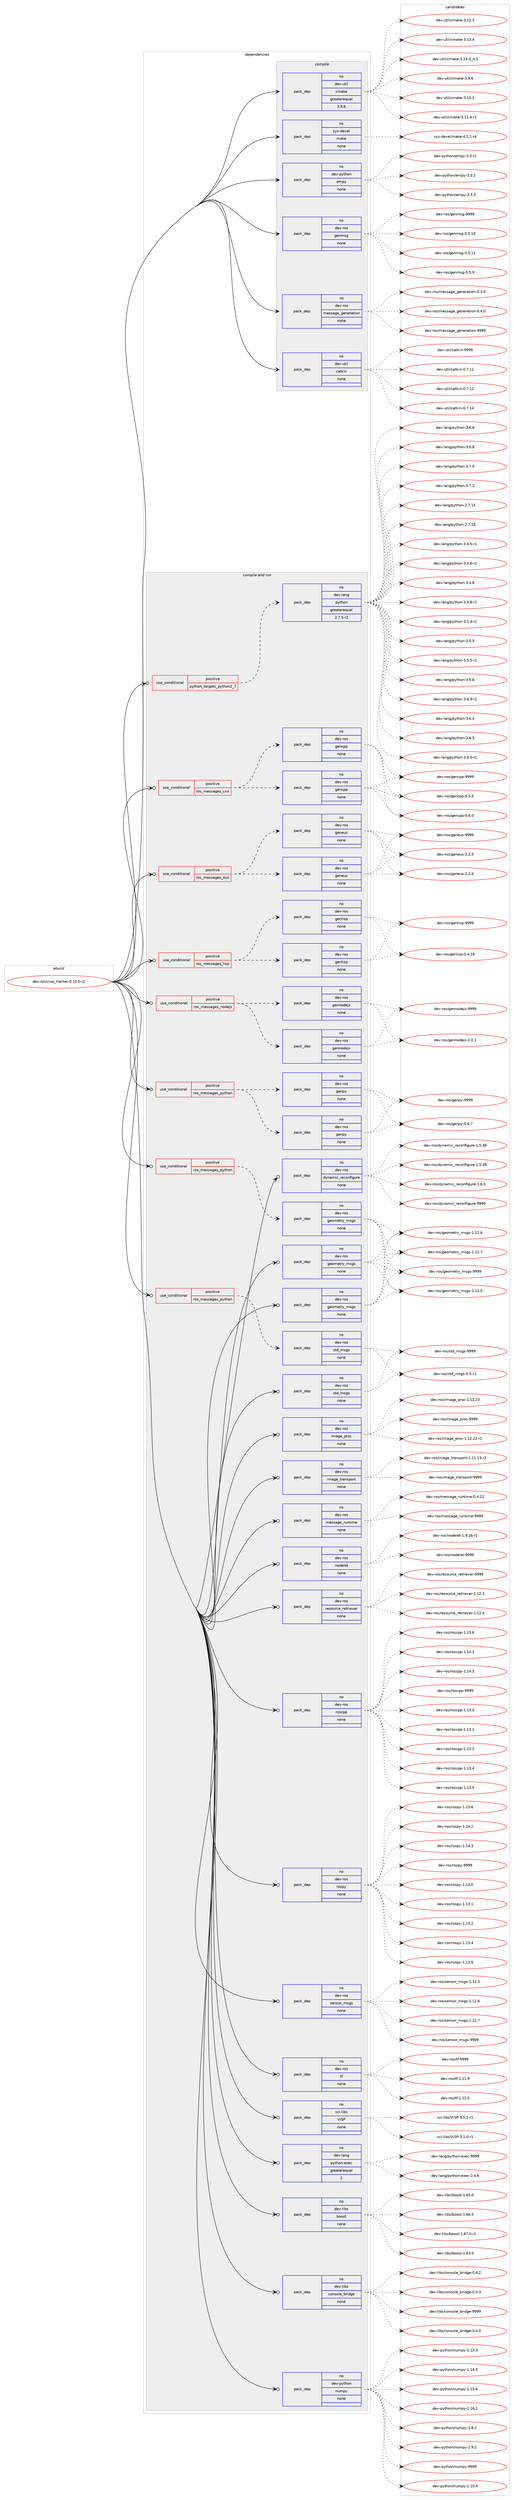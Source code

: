 digraph prolog {

# *************
# Graph options
# *************

newrank=true;
concentrate=true;
compound=true;
graph [rankdir=LR,fontname=Helvetica,fontsize=10,ranksep=1.5];#, ranksep=2.5, nodesep=0.2];
edge  [arrowhead=vee];
node  [fontname=Helvetica,fontsize=10];

# **********
# The ebuild
# **********

subgraph cluster_leftcol {
color=gray;
rank=same;
label=<<i>ebuild</i>>;
id [label="dev-ros/visp_tracker-0.10.0-r2", color=red, width=4, href="../dev-ros/visp_tracker-0.10.0-r2.svg"];
}

# ****************
# The dependencies
# ****************

subgraph cluster_midcol {
color=gray;
label=<<i>dependencies</i>>;
subgraph cluster_compile {
fillcolor="#eeeeee";
style=filled;
label=<<i>compile</i>>;
subgraph pack1062105 {
dependency1477399 [label=<<TABLE BORDER="0" CELLBORDER="1" CELLSPACING="0" CELLPADDING="4" WIDTH="220"><TR><TD ROWSPAN="6" CELLPADDING="30">pack_dep</TD></TR><TR><TD WIDTH="110">no</TD></TR><TR><TD>dev-python</TD></TR><TR><TD>empy</TD></TR><TR><TD>none</TD></TR><TR><TD></TD></TR></TABLE>>, shape=none, color=blue];
}
id:e -> dependency1477399:w [weight=20,style="solid",arrowhead="vee"];
subgraph pack1062106 {
dependency1477400 [label=<<TABLE BORDER="0" CELLBORDER="1" CELLSPACING="0" CELLPADDING="4" WIDTH="220"><TR><TD ROWSPAN="6" CELLPADDING="30">pack_dep</TD></TR><TR><TD WIDTH="110">no</TD></TR><TR><TD>dev-ros</TD></TR><TR><TD>genmsg</TD></TR><TR><TD>none</TD></TR><TR><TD></TD></TR></TABLE>>, shape=none, color=blue];
}
id:e -> dependency1477400:w [weight=20,style="solid",arrowhead="vee"];
subgraph pack1062107 {
dependency1477401 [label=<<TABLE BORDER="0" CELLBORDER="1" CELLSPACING="0" CELLPADDING="4" WIDTH="220"><TR><TD ROWSPAN="6" CELLPADDING="30">pack_dep</TD></TR><TR><TD WIDTH="110">no</TD></TR><TR><TD>dev-ros</TD></TR><TR><TD>message_generation</TD></TR><TR><TD>none</TD></TR><TR><TD></TD></TR></TABLE>>, shape=none, color=blue];
}
id:e -> dependency1477401:w [weight=20,style="solid",arrowhead="vee"];
subgraph pack1062108 {
dependency1477402 [label=<<TABLE BORDER="0" CELLBORDER="1" CELLSPACING="0" CELLPADDING="4" WIDTH="220"><TR><TD ROWSPAN="6" CELLPADDING="30">pack_dep</TD></TR><TR><TD WIDTH="110">no</TD></TR><TR><TD>dev-util</TD></TR><TR><TD>catkin</TD></TR><TR><TD>none</TD></TR><TR><TD></TD></TR></TABLE>>, shape=none, color=blue];
}
id:e -> dependency1477402:w [weight=20,style="solid",arrowhead="vee"];
subgraph pack1062109 {
dependency1477403 [label=<<TABLE BORDER="0" CELLBORDER="1" CELLSPACING="0" CELLPADDING="4" WIDTH="220"><TR><TD ROWSPAN="6" CELLPADDING="30">pack_dep</TD></TR><TR><TD WIDTH="110">no</TD></TR><TR><TD>dev-util</TD></TR><TR><TD>cmake</TD></TR><TR><TD>greaterequal</TD></TR><TR><TD>3.9.6</TD></TR></TABLE>>, shape=none, color=blue];
}
id:e -> dependency1477403:w [weight=20,style="solid",arrowhead="vee"];
subgraph pack1062110 {
dependency1477404 [label=<<TABLE BORDER="0" CELLBORDER="1" CELLSPACING="0" CELLPADDING="4" WIDTH="220"><TR><TD ROWSPAN="6" CELLPADDING="30">pack_dep</TD></TR><TR><TD WIDTH="110">no</TD></TR><TR><TD>sys-devel</TD></TR><TR><TD>make</TD></TR><TR><TD>none</TD></TR><TR><TD></TD></TR></TABLE>>, shape=none, color=blue];
}
id:e -> dependency1477404:w [weight=20,style="solid",arrowhead="vee"];
}
subgraph cluster_compileandrun {
fillcolor="#eeeeee";
style=filled;
label=<<i>compile and run</i>>;
subgraph cond391904 {
dependency1477405 [label=<<TABLE BORDER="0" CELLBORDER="1" CELLSPACING="0" CELLPADDING="4"><TR><TD ROWSPAN="3" CELLPADDING="10">use_conditional</TD></TR><TR><TD>positive</TD></TR><TR><TD>python_targets_python2_7</TD></TR></TABLE>>, shape=none, color=red];
subgraph pack1062111 {
dependency1477406 [label=<<TABLE BORDER="0" CELLBORDER="1" CELLSPACING="0" CELLPADDING="4" WIDTH="220"><TR><TD ROWSPAN="6" CELLPADDING="30">pack_dep</TD></TR><TR><TD WIDTH="110">no</TD></TR><TR><TD>dev-lang</TD></TR><TR><TD>python</TD></TR><TR><TD>greaterequal</TD></TR><TR><TD>2.7.5-r2</TD></TR></TABLE>>, shape=none, color=blue];
}
dependency1477405:e -> dependency1477406:w [weight=20,style="dashed",arrowhead="vee"];
}
id:e -> dependency1477405:w [weight=20,style="solid",arrowhead="odotvee"];
subgraph cond391905 {
dependency1477407 [label=<<TABLE BORDER="0" CELLBORDER="1" CELLSPACING="0" CELLPADDING="4"><TR><TD ROWSPAN="3" CELLPADDING="10">use_conditional</TD></TR><TR><TD>positive</TD></TR><TR><TD>ros_messages_cxx</TD></TR></TABLE>>, shape=none, color=red];
subgraph pack1062112 {
dependency1477408 [label=<<TABLE BORDER="0" CELLBORDER="1" CELLSPACING="0" CELLPADDING="4" WIDTH="220"><TR><TD ROWSPAN="6" CELLPADDING="30">pack_dep</TD></TR><TR><TD WIDTH="110">no</TD></TR><TR><TD>dev-ros</TD></TR><TR><TD>gencpp</TD></TR><TR><TD>none</TD></TR><TR><TD></TD></TR></TABLE>>, shape=none, color=blue];
}
dependency1477407:e -> dependency1477408:w [weight=20,style="dashed",arrowhead="vee"];
subgraph pack1062113 {
dependency1477409 [label=<<TABLE BORDER="0" CELLBORDER="1" CELLSPACING="0" CELLPADDING="4" WIDTH="220"><TR><TD ROWSPAN="6" CELLPADDING="30">pack_dep</TD></TR><TR><TD WIDTH="110">no</TD></TR><TR><TD>dev-ros</TD></TR><TR><TD>gencpp</TD></TR><TR><TD>none</TD></TR><TR><TD></TD></TR></TABLE>>, shape=none, color=blue];
}
dependency1477407:e -> dependency1477409:w [weight=20,style="dashed",arrowhead="vee"];
}
id:e -> dependency1477407:w [weight=20,style="solid",arrowhead="odotvee"];
subgraph cond391906 {
dependency1477410 [label=<<TABLE BORDER="0" CELLBORDER="1" CELLSPACING="0" CELLPADDING="4"><TR><TD ROWSPAN="3" CELLPADDING="10">use_conditional</TD></TR><TR><TD>positive</TD></TR><TR><TD>ros_messages_eus</TD></TR></TABLE>>, shape=none, color=red];
subgraph pack1062114 {
dependency1477411 [label=<<TABLE BORDER="0" CELLBORDER="1" CELLSPACING="0" CELLPADDING="4" WIDTH="220"><TR><TD ROWSPAN="6" CELLPADDING="30">pack_dep</TD></TR><TR><TD WIDTH="110">no</TD></TR><TR><TD>dev-ros</TD></TR><TR><TD>geneus</TD></TR><TR><TD>none</TD></TR><TR><TD></TD></TR></TABLE>>, shape=none, color=blue];
}
dependency1477410:e -> dependency1477411:w [weight=20,style="dashed",arrowhead="vee"];
subgraph pack1062115 {
dependency1477412 [label=<<TABLE BORDER="0" CELLBORDER="1" CELLSPACING="0" CELLPADDING="4" WIDTH="220"><TR><TD ROWSPAN="6" CELLPADDING="30">pack_dep</TD></TR><TR><TD WIDTH="110">no</TD></TR><TR><TD>dev-ros</TD></TR><TR><TD>geneus</TD></TR><TR><TD>none</TD></TR><TR><TD></TD></TR></TABLE>>, shape=none, color=blue];
}
dependency1477410:e -> dependency1477412:w [weight=20,style="dashed",arrowhead="vee"];
}
id:e -> dependency1477410:w [weight=20,style="solid",arrowhead="odotvee"];
subgraph cond391907 {
dependency1477413 [label=<<TABLE BORDER="0" CELLBORDER="1" CELLSPACING="0" CELLPADDING="4"><TR><TD ROWSPAN="3" CELLPADDING="10">use_conditional</TD></TR><TR><TD>positive</TD></TR><TR><TD>ros_messages_lisp</TD></TR></TABLE>>, shape=none, color=red];
subgraph pack1062116 {
dependency1477414 [label=<<TABLE BORDER="0" CELLBORDER="1" CELLSPACING="0" CELLPADDING="4" WIDTH="220"><TR><TD ROWSPAN="6" CELLPADDING="30">pack_dep</TD></TR><TR><TD WIDTH="110">no</TD></TR><TR><TD>dev-ros</TD></TR><TR><TD>genlisp</TD></TR><TR><TD>none</TD></TR><TR><TD></TD></TR></TABLE>>, shape=none, color=blue];
}
dependency1477413:e -> dependency1477414:w [weight=20,style="dashed",arrowhead="vee"];
subgraph pack1062117 {
dependency1477415 [label=<<TABLE BORDER="0" CELLBORDER="1" CELLSPACING="0" CELLPADDING="4" WIDTH="220"><TR><TD ROWSPAN="6" CELLPADDING="30">pack_dep</TD></TR><TR><TD WIDTH="110">no</TD></TR><TR><TD>dev-ros</TD></TR><TR><TD>genlisp</TD></TR><TR><TD>none</TD></TR><TR><TD></TD></TR></TABLE>>, shape=none, color=blue];
}
dependency1477413:e -> dependency1477415:w [weight=20,style="dashed",arrowhead="vee"];
}
id:e -> dependency1477413:w [weight=20,style="solid",arrowhead="odotvee"];
subgraph cond391908 {
dependency1477416 [label=<<TABLE BORDER="0" CELLBORDER="1" CELLSPACING="0" CELLPADDING="4"><TR><TD ROWSPAN="3" CELLPADDING="10">use_conditional</TD></TR><TR><TD>positive</TD></TR><TR><TD>ros_messages_nodejs</TD></TR></TABLE>>, shape=none, color=red];
subgraph pack1062118 {
dependency1477417 [label=<<TABLE BORDER="0" CELLBORDER="1" CELLSPACING="0" CELLPADDING="4" WIDTH="220"><TR><TD ROWSPAN="6" CELLPADDING="30">pack_dep</TD></TR><TR><TD WIDTH="110">no</TD></TR><TR><TD>dev-ros</TD></TR><TR><TD>gennodejs</TD></TR><TR><TD>none</TD></TR><TR><TD></TD></TR></TABLE>>, shape=none, color=blue];
}
dependency1477416:e -> dependency1477417:w [weight=20,style="dashed",arrowhead="vee"];
subgraph pack1062119 {
dependency1477418 [label=<<TABLE BORDER="0" CELLBORDER="1" CELLSPACING="0" CELLPADDING="4" WIDTH="220"><TR><TD ROWSPAN="6" CELLPADDING="30">pack_dep</TD></TR><TR><TD WIDTH="110">no</TD></TR><TR><TD>dev-ros</TD></TR><TR><TD>gennodejs</TD></TR><TR><TD>none</TD></TR><TR><TD></TD></TR></TABLE>>, shape=none, color=blue];
}
dependency1477416:e -> dependency1477418:w [weight=20,style="dashed",arrowhead="vee"];
}
id:e -> dependency1477416:w [weight=20,style="solid",arrowhead="odotvee"];
subgraph cond391909 {
dependency1477419 [label=<<TABLE BORDER="0" CELLBORDER="1" CELLSPACING="0" CELLPADDING="4"><TR><TD ROWSPAN="3" CELLPADDING="10">use_conditional</TD></TR><TR><TD>positive</TD></TR><TR><TD>ros_messages_python</TD></TR></TABLE>>, shape=none, color=red];
subgraph pack1062120 {
dependency1477420 [label=<<TABLE BORDER="0" CELLBORDER="1" CELLSPACING="0" CELLPADDING="4" WIDTH="220"><TR><TD ROWSPAN="6" CELLPADDING="30">pack_dep</TD></TR><TR><TD WIDTH="110">no</TD></TR><TR><TD>dev-ros</TD></TR><TR><TD>genpy</TD></TR><TR><TD>none</TD></TR><TR><TD></TD></TR></TABLE>>, shape=none, color=blue];
}
dependency1477419:e -> dependency1477420:w [weight=20,style="dashed",arrowhead="vee"];
subgraph pack1062121 {
dependency1477421 [label=<<TABLE BORDER="0" CELLBORDER="1" CELLSPACING="0" CELLPADDING="4" WIDTH="220"><TR><TD ROWSPAN="6" CELLPADDING="30">pack_dep</TD></TR><TR><TD WIDTH="110">no</TD></TR><TR><TD>dev-ros</TD></TR><TR><TD>genpy</TD></TR><TR><TD>none</TD></TR><TR><TD></TD></TR></TABLE>>, shape=none, color=blue];
}
dependency1477419:e -> dependency1477421:w [weight=20,style="dashed",arrowhead="vee"];
}
id:e -> dependency1477419:w [weight=20,style="solid",arrowhead="odotvee"];
subgraph cond391910 {
dependency1477422 [label=<<TABLE BORDER="0" CELLBORDER="1" CELLSPACING="0" CELLPADDING="4"><TR><TD ROWSPAN="3" CELLPADDING="10">use_conditional</TD></TR><TR><TD>positive</TD></TR><TR><TD>ros_messages_python</TD></TR></TABLE>>, shape=none, color=red];
subgraph pack1062122 {
dependency1477423 [label=<<TABLE BORDER="0" CELLBORDER="1" CELLSPACING="0" CELLPADDING="4" WIDTH="220"><TR><TD ROWSPAN="6" CELLPADDING="30">pack_dep</TD></TR><TR><TD WIDTH="110">no</TD></TR><TR><TD>dev-ros</TD></TR><TR><TD>geometry_msgs</TD></TR><TR><TD>none</TD></TR><TR><TD></TD></TR></TABLE>>, shape=none, color=blue];
}
dependency1477422:e -> dependency1477423:w [weight=20,style="dashed",arrowhead="vee"];
}
id:e -> dependency1477422:w [weight=20,style="solid",arrowhead="odotvee"];
subgraph cond391911 {
dependency1477424 [label=<<TABLE BORDER="0" CELLBORDER="1" CELLSPACING="0" CELLPADDING="4"><TR><TD ROWSPAN="3" CELLPADDING="10">use_conditional</TD></TR><TR><TD>positive</TD></TR><TR><TD>ros_messages_python</TD></TR></TABLE>>, shape=none, color=red];
subgraph pack1062123 {
dependency1477425 [label=<<TABLE BORDER="0" CELLBORDER="1" CELLSPACING="0" CELLPADDING="4" WIDTH="220"><TR><TD ROWSPAN="6" CELLPADDING="30">pack_dep</TD></TR><TR><TD WIDTH="110">no</TD></TR><TR><TD>dev-ros</TD></TR><TR><TD>std_msgs</TD></TR><TR><TD>none</TD></TR><TR><TD></TD></TR></TABLE>>, shape=none, color=blue];
}
dependency1477424:e -> dependency1477425:w [weight=20,style="dashed",arrowhead="vee"];
}
id:e -> dependency1477424:w [weight=20,style="solid",arrowhead="odotvee"];
subgraph pack1062124 {
dependency1477426 [label=<<TABLE BORDER="0" CELLBORDER="1" CELLSPACING="0" CELLPADDING="4" WIDTH="220"><TR><TD ROWSPAN="6" CELLPADDING="30">pack_dep</TD></TR><TR><TD WIDTH="110">no</TD></TR><TR><TD>dev-lang</TD></TR><TR><TD>python-exec</TD></TR><TR><TD>greaterequal</TD></TR><TR><TD>2</TD></TR></TABLE>>, shape=none, color=blue];
}
id:e -> dependency1477426:w [weight=20,style="solid",arrowhead="odotvee"];
subgraph pack1062125 {
dependency1477427 [label=<<TABLE BORDER="0" CELLBORDER="1" CELLSPACING="0" CELLPADDING="4" WIDTH="220"><TR><TD ROWSPAN="6" CELLPADDING="30">pack_dep</TD></TR><TR><TD WIDTH="110">no</TD></TR><TR><TD>dev-libs</TD></TR><TR><TD>boost</TD></TR><TR><TD>none</TD></TR><TR><TD></TD></TR></TABLE>>, shape=none, color=blue];
}
id:e -> dependency1477427:w [weight=20,style="solid",arrowhead="odotvee"];
subgraph pack1062126 {
dependency1477428 [label=<<TABLE BORDER="0" CELLBORDER="1" CELLSPACING="0" CELLPADDING="4" WIDTH="220"><TR><TD ROWSPAN="6" CELLPADDING="30">pack_dep</TD></TR><TR><TD WIDTH="110">no</TD></TR><TR><TD>dev-libs</TD></TR><TR><TD>console_bridge</TD></TR><TR><TD>none</TD></TR><TR><TD></TD></TR></TABLE>>, shape=none, color=blue];
}
id:e -> dependency1477428:w [weight=20,style="solid",arrowhead="odotvee"];
subgraph pack1062127 {
dependency1477429 [label=<<TABLE BORDER="0" CELLBORDER="1" CELLSPACING="0" CELLPADDING="4" WIDTH="220"><TR><TD ROWSPAN="6" CELLPADDING="30">pack_dep</TD></TR><TR><TD WIDTH="110">no</TD></TR><TR><TD>dev-python</TD></TR><TR><TD>numpy</TD></TR><TR><TD>none</TD></TR><TR><TD></TD></TR></TABLE>>, shape=none, color=blue];
}
id:e -> dependency1477429:w [weight=20,style="solid",arrowhead="odotvee"];
subgraph pack1062128 {
dependency1477430 [label=<<TABLE BORDER="0" CELLBORDER="1" CELLSPACING="0" CELLPADDING="4" WIDTH="220"><TR><TD ROWSPAN="6" CELLPADDING="30">pack_dep</TD></TR><TR><TD WIDTH="110">no</TD></TR><TR><TD>dev-ros</TD></TR><TR><TD>dynamic_reconfigure</TD></TR><TR><TD>none</TD></TR><TR><TD></TD></TR></TABLE>>, shape=none, color=blue];
}
id:e -> dependency1477430:w [weight=20,style="solid",arrowhead="odotvee"];
subgraph pack1062129 {
dependency1477431 [label=<<TABLE BORDER="0" CELLBORDER="1" CELLSPACING="0" CELLPADDING="4" WIDTH="220"><TR><TD ROWSPAN="6" CELLPADDING="30">pack_dep</TD></TR><TR><TD WIDTH="110">no</TD></TR><TR><TD>dev-ros</TD></TR><TR><TD>geometry_msgs</TD></TR><TR><TD>none</TD></TR><TR><TD></TD></TR></TABLE>>, shape=none, color=blue];
}
id:e -> dependency1477431:w [weight=20,style="solid",arrowhead="odotvee"];
subgraph pack1062130 {
dependency1477432 [label=<<TABLE BORDER="0" CELLBORDER="1" CELLSPACING="0" CELLPADDING="4" WIDTH="220"><TR><TD ROWSPAN="6" CELLPADDING="30">pack_dep</TD></TR><TR><TD WIDTH="110">no</TD></TR><TR><TD>dev-ros</TD></TR><TR><TD>geometry_msgs</TD></TR><TR><TD>none</TD></TR><TR><TD></TD></TR></TABLE>>, shape=none, color=blue];
}
id:e -> dependency1477432:w [weight=20,style="solid",arrowhead="odotvee"];
subgraph pack1062131 {
dependency1477433 [label=<<TABLE BORDER="0" CELLBORDER="1" CELLSPACING="0" CELLPADDING="4" WIDTH="220"><TR><TD ROWSPAN="6" CELLPADDING="30">pack_dep</TD></TR><TR><TD WIDTH="110">no</TD></TR><TR><TD>dev-ros</TD></TR><TR><TD>image_proc</TD></TR><TR><TD>none</TD></TR><TR><TD></TD></TR></TABLE>>, shape=none, color=blue];
}
id:e -> dependency1477433:w [weight=20,style="solid",arrowhead="odotvee"];
subgraph pack1062132 {
dependency1477434 [label=<<TABLE BORDER="0" CELLBORDER="1" CELLSPACING="0" CELLPADDING="4" WIDTH="220"><TR><TD ROWSPAN="6" CELLPADDING="30">pack_dep</TD></TR><TR><TD WIDTH="110">no</TD></TR><TR><TD>dev-ros</TD></TR><TR><TD>image_transport</TD></TR><TR><TD>none</TD></TR><TR><TD></TD></TR></TABLE>>, shape=none, color=blue];
}
id:e -> dependency1477434:w [weight=20,style="solid",arrowhead="odotvee"];
subgraph pack1062133 {
dependency1477435 [label=<<TABLE BORDER="0" CELLBORDER="1" CELLSPACING="0" CELLPADDING="4" WIDTH="220"><TR><TD ROWSPAN="6" CELLPADDING="30">pack_dep</TD></TR><TR><TD WIDTH="110">no</TD></TR><TR><TD>dev-ros</TD></TR><TR><TD>message_runtime</TD></TR><TR><TD>none</TD></TR><TR><TD></TD></TR></TABLE>>, shape=none, color=blue];
}
id:e -> dependency1477435:w [weight=20,style="solid",arrowhead="odotvee"];
subgraph pack1062134 {
dependency1477436 [label=<<TABLE BORDER="0" CELLBORDER="1" CELLSPACING="0" CELLPADDING="4" WIDTH="220"><TR><TD ROWSPAN="6" CELLPADDING="30">pack_dep</TD></TR><TR><TD WIDTH="110">no</TD></TR><TR><TD>dev-ros</TD></TR><TR><TD>nodelet</TD></TR><TR><TD>none</TD></TR><TR><TD></TD></TR></TABLE>>, shape=none, color=blue];
}
id:e -> dependency1477436:w [weight=20,style="solid",arrowhead="odotvee"];
subgraph pack1062135 {
dependency1477437 [label=<<TABLE BORDER="0" CELLBORDER="1" CELLSPACING="0" CELLPADDING="4" WIDTH="220"><TR><TD ROWSPAN="6" CELLPADDING="30">pack_dep</TD></TR><TR><TD WIDTH="110">no</TD></TR><TR><TD>dev-ros</TD></TR><TR><TD>resource_retriever</TD></TR><TR><TD>none</TD></TR><TR><TD></TD></TR></TABLE>>, shape=none, color=blue];
}
id:e -> dependency1477437:w [weight=20,style="solid",arrowhead="odotvee"];
subgraph pack1062136 {
dependency1477438 [label=<<TABLE BORDER="0" CELLBORDER="1" CELLSPACING="0" CELLPADDING="4" WIDTH="220"><TR><TD ROWSPAN="6" CELLPADDING="30">pack_dep</TD></TR><TR><TD WIDTH="110">no</TD></TR><TR><TD>dev-ros</TD></TR><TR><TD>roscpp</TD></TR><TR><TD>none</TD></TR><TR><TD></TD></TR></TABLE>>, shape=none, color=blue];
}
id:e -> dependency1477438:w [weight=20,style="solid",arrowhead="odotvee"];
subgraph pack1062137 {
dependency1477439 [label=<<TABLE BORDER="0" CELLBORDER="1" CELLSPACING="0" CELLPADDING="4" WIDTH="220"><TR><TD ROWSPAN="6" CELLPADDING="30">pack_dep</TD></TR><TR><TD WIDTH="110">no</TD></TR><TR><TD>dev-ros</TD></TR><TR><TD>rospy</TD></TR><TR><TD>none</TD></TR><TR><TD></TD></TR></TABLE>>, shape=none, color=blue];
}
id:e -> dependency1477439:w [weight=20,style="solid",arrowhead="odotvee"];
subgraph pack1062138 {
dependency1477440 [label=<<TABLE BORDER="0" CELLBORDER="1" CELLSPACING="0" CELLPADDING="4" WIDTH="220"><TR><TD ROWSPAN="6" CELLPADDING="30">pack_dep</TD></TR><TR><TD WIDTH="110">no</TD></TR><TR><TD>dev-ros</TD></TR><TR><TD>sensor_msgs</TD></TR><TR><TD>none</TD></TR><TR><TD></TD></TR></TABLE>>, shape=none, color=blue];
}
id:e -> dependency1477440:w [weight=20,style="solid",arrowhead="odotvee"];
subgraph pack1062139 {
dependency1477441 [label=<<TABLE BORDER="0" CELLBORDER="1" CELLSPACING="0" CELLPADDING="4" WIDTH="220"><TR><TD ROWSPAN="6" CELLPADDING="30">pack_dep</TD></TR><TR><TD WIDTH="110">no</TD></TR><TR><TD>dev-ros</TD></TR><TR><TD>std_msgs</TD></TR><TR><TD>none</TD></TR><TR><TD></TD></TR></TABLE>>, shape=none, color=blue];
}
id:e -> dependency1477441:w [weight=20,style="solid",arrowhead="odotvee"];
subgraph pack1062140 {
dependency1477442 [label=<<TABLE BORDER="0" CELLBORDER="1" CELLSPACING="0" CELLPADDING="4" WIDTH="220"><TR><TD ROWSPAN="6" CELLPADDING="30">pack_dep</TD></TR><TR><TD WIDTH="110">no</TD></TR><TR><TD>dev-ros</TD></TR><TR><TD>tf</TD></TR><TR><TD>none</TD></TR><TR><TD></TD></TR></TABLE>>, shape=none, color=blue];
}
id:e -> dependency1477442:w [weight=20,style="solid",arrowhead="odotvee"];
subgraph pack1062141 {
dependency1477443 [label=<<TABLE BORDER="0" CELLBORDER="1" CELLSPACING="0" CELLPADDING="4" WIDTH="220"><TR><TD ROWSPAN="6" CELLPADDING="30">pack_dep</TD></TR><TR><TD WIDTH="110">no</TD></TR><TR><TD>sci-libs</TD></TR><TR><TD>ViSP</TD></TR><TR><TD>none</TD></TR><TR><TD></TD></TR></TABLE>>, shape=none, color=blue];
}
id:e -> dependency1477443:w [weight=20,style="solid",arrowhead="odotvee"];
}
subgraph cluster_run {
fillcolor="#eeeeee";
style=filled;
label=<<i>run</i>>;
}
}

# **************
# The candidates
# **************

subgraph cluster_choices {
rank=same;
color=gray;
label=<<i>candidates</i>>;

subgraph choice1062105 {
color=black;
nodesep=1;
choice1001011184511212111610411111047101109112121455146514511449 [label="dev-python/empy-3.3-r1", color=red, width=4,href="../dev-python/empy-3.3-r1.svg"];
choice1001011184511212111610411111047101109112121455146514650 [label="dev-python/empy-3.3.2", color=red, width=4,href="../dev-python/empy-3.3.2.svg"];
choice1001011184511212111610411111047101109112121455146514651 [label="dev-python/empy-3.3.3", color=red, width=4,href="../dev-python/empy-3.3.3.svg"];
dependency1477399:e -> choice1001011184511212111610411111047101109112121455146514511449:w [style=dotted,weight="100"];
dependency1477399:e -> choice1001011184511212111610411111047101109112121455146514650:w [style=dotted,weight="100"];
dependency1477399:e -> choice1001011184511212111610411111047101109112121455146514651:w [style=dotted,weight="100"];
}
subgraph choice1062106 {
color=black;
nodesep=1;
choice100101118451141111154710310111010911510345484653464948 [label="dev-ros/genmsg-0.5.10", color=red, width=4,href="../dev-ros/genmsg-0.5.10.svg"];
choice100101118451141111154710310111010911510345484653464949 [label="dev-ros/genmsg-0.5.11", color=red, width=4,href="../dev-ros/genmsg-0.5.11.svg"];
choice1001011184511411111547103101110109115103454846534657 [label="dev-ros/genmsg-0.5.9", color=red, width=4,href="../dev-ros/genmsg-0.5.9.svg"];
choice10010111845114111115471031011101091151034557575757 [label="dev-ros/genmsg-9999", color=red, width=4,href="../dev-ros/genmsg-9999.svg"];
dependency1477400:e -> choice100101118451141111154710310111010911510345484653464948:w [style=dotted,weight="100"];
dependency1477400:e -> choice100101118451141111154710310111010911510345484653464949:w [style=dotted,weight="100"];
dependency1477400:e -> choice1001011184511411111547103101110109115103454846534657:w [style=dotted,weight="100"];
dependency1477400:e -> choice10010111845114111115471031011101091151034557575757:w [style=dotted,weight="100"];
}
subgraph choice1062107 {
color=black;
nodesep=1;
choice1001011184511411111547109101115115971031019510310111010111497116105111110454846514648 [label="dev-ros/message_generation-0.3.0", color=red, width=4,href="../dev-ros/message_generation-0.3.0.svg"];
choice1001011184511411111547109101115115971031019510310111010111497116105111110454846524648 [label="dev-ros/message_generation-0.4.0", color=red, width=4,href="../dev-ros/message_generation-0.4.0.svg"];
choice10010111845114111115471091011151159710310195103101110101114971161051111104557575757 [label="dev-ros/message_generation-9999", color=red, width=4,href="../dev-ros/message_generation-9999.svg"];
dependency1477401:e -> choice1001011184511411111547109101115115971031019510310111010111497116105111110454846514648:w [style=dotted,weight="100"];
dependency1477401:e -> choice1001011184511411111547109101115115971031019510310111010111497116105111110454846524648:w [style=dotted,weight="100"];
dependency1477401:e -> choice10010111845114111115471091011151159710310195103101110101114971161051111104557575757:w [style=dotted,weight="100"];
}
subgraph choice1062108 {
color=black;
nodesep=1;
choice1001011184511711610510847999711610710511045484655464949 [label="dev-util/catkin-0.7.11", color=red, width=4,href="../dev-util/catkin-0.7.11.svg"];
choice1001011184511711610510847999711610710511045484655464950 [label="dev-util/catkin-0.7.12", color=red, width=4,href="../dev-util/catkin-0.7.12.svg"];
choice1001011184511711610510847999711610710511045484655464952 [label="dev-util/catkin-0.7.14", color=red, width=4,href="../dev-util/catkin-0.7.14.svg"];
choice100101118451171161051084799971161071051104557575757 [label="dev-util/catkin-9999", color=red, width=4,href="../dev-util/catkin-9999.svg"];
dependency1477402:e -> choice1001011184511711610510847999711610710511045484655464949:w [style=dotted,weight="100"];
dependency1477402:e -> choice1001011184511711610510847999711610710511045484655464950:w [style=dotted,weight="100"];
dependency1477402:e -> choice1001011184511711610510847999711610710511045484655464952:w [style=dotted,weight="100"];
dependency1477402:e -> choice100101118451171161051084799971161071051104557575757:w [style=dotted,weight="100"];
}
subgraph choice1062109 {
color=black;
nodesep=1;
choice1001011184511711610510847991099710710145514649484651 [label="dev-util/cmake-3.10.3", color=red, width=4,href="../dev-util/cmake-3.10.3.svg"];
choice10010111845117116105108479910997107101455146494946524511449 [label="dev-util/cmake-3.11.4-r1", color=red, width=4,href="../dev-util/cmake-3.11.4-r1.svg"];
choice1001011184511711610510847991099710710145514649504651 [label="dev-util/cmake-3.12.3", color=red, width=4,href="../dev-util/cmake-3.12.3.svg"];
choice1001011184511711610510847991099710710145514649514652 [label="dev-util/cmake-3.13.4", color=red, width=4,href="../dev-util/cmake-3.13.4.svg"];
choice1001011184511711610510847991099710710145514649524648951149951 [label="dev-util/cmake-3.14.0_rc3", color=red, width=4,href="../dev-util/cmake-3.14.0_rc3.svg"];
choice10010111845117116105108479910997107101455146574654 [label="dev-util/cmake-3.9.6", color=red, width=4,href="../dev-util/cmake-3.9.6.svg"];
dependency1477403:e -> choice1001011184511711610510847991099710710145514649484651:w [style=dotted,weight="100"];
dependency1477403:e -> choice10010111845117116105108479910997107101455146494946524511449:w [style=dotted,weight="100"];
dependency1477403:e -> choice1001011184511711610510847991099710710145514649504651:w [style=dotted,weight="100"];
dependency1477403:e -> choice1001011184511711610510847991099710710145514649514652:w [style=dotted,weight="100"];
dependency1477403:e -> choice1001011184511711610510847991099710710145514649524648951149951:w [style=dotted,weight="100"];
dependency1477403:e -> choice10010111845117116105108479910997107101455146574654:w [style=dotted,weight="100"];
}
subgraph choice1062110 {
color=black;
nodesep=1;
choice1151211154510010111810110847109971071014552465046494511452 [label="sys-devel/make-4.2.1-r4", color=red, width=4,href="../sys-devel/make-4.2.1-r4.svg"];
dependency1477404:e -> choice1151211154510010111810110847109971071014552465046494511452:w [style=dotted,weight="100"];
}
subgraph choice1062111 {
color=black;
nodesep=1;
choice10010111845108971101034711212111610411111045504655464953 [label="dev-lang/python-2.7.15", color=red, width=4,href="../dev-lang/python-2.7.15.svg"];
choice10010111845108971101034711212111610411111045504655464954 [label="dev-lang/python-2.7.16", color=red, width=4,href="../dev-lang/python-2.7.16.svg"];
choice1001011184510897110103471121211161041111104551465246534511449 [label="dev-lang/python-3.4.5-r1", color=red, width=4,href="../dev-lang/python-3.4.5-r1.svg"];
choice1001011184510897110103471121211161041111104551465246544511449 [label="dev-lang/python-3.4.6-r1", color=red, width=4,href="../dev-lang/python-3.4.6-r1.svg"];
choice100101118451089711010347112121116104111110455146524656 [label="dev-lang/python-3.4.8", color=red, width=4,href="../dev-lang/python-3.4.8.svg"];
choice1001011184510897110103471121211161041111104551465246564511449 [label="dev-lang/python-3.4.8-r1", color=red, width=4,href="../dev-lang/python-3.4.8-r1.svg"];
choice1001011184510897110103471121211161041111104551465346524511449 [label="dev-lang/python-3.5.4-r1", color=red, width=4,href="../dev-lang/python-3.5.4-r1.svg"];
choice100101118451089711010347112121116104111110455146534653 [label="dev-lang/python-3.5.5", color=red, width=4,href="../dev-lang/python-3.5.5.svg"];
choice1001011184510897110103471121211161041111104551465346534511449 [label="dev-lang/python-3.5.5-r1", color=red, width=4,href="../dev-lang/python-3.5.5-r1.svg"];
choice100101118451089711010347112121116104111110455146534654 [label="dev-lang/python-3.5.6", color=red, width=4,href="../dev-lang/python-3.5.6.svg"];
choice1001011184510897110103471121211161041111104551465446514511449 [label="dev-lang/python-3.6.3-r1", color=red, width=4,href="../dev-lang/python-3.6.3-r1.svg"];
choice100101118451089711010347112121116104111110455146544652 [label="dev-lang/python-3.6.4", color=red, width=4,href="../dev-lang/python-3.6.4.svg"];
choice100101118451089711010347112121116104111110455146544653 [label="dev-lang/python-3.6.5", color=red, width=4,href="../dev-lang/python-3.6.5.svg"];
choice1001011184510897110103471121211161041111104551465446534511449 [label="dev-lang/python-3.6.5-r1", color=red, width=4,href="../dev-lang/python-3.6.5-r1.svg"];
choice100101118451089711010347112121116104111110455146544654 [label="dev-lang/python-3.6.6", color=red, width=4,href="../dev-lang/python-3.6.6.svg"];
choice100101118451089711010347112121116104111110455146544656 [label="dev-lang/python-3.6.8", color=red, width=4,href="../dev-lang/python-3.6.8.svg"];
choice100101118451089711010347112121116104111110455146554648 [label="dev-lang/python-3.7.0", color=red, width=4,href="../dev-lang/python-3.7.0.svg"];
choice100101118451089711010347112121116104111110455146554650 [label="dev-lang/python-3.7.2", color=red, width=4,href="../dev-lang/python-3.7.2.svg"];
dependency1477406:e -> choice10010111845108971101034711212111610411111045504655464953:w [style=dotted,weight="100"];
dependency1477406:e -> choice10010111845108971101034711212111610411111045504655464954:w [style=dotted,weight="100"];
dependency1477406:e -> choice1001011184510897110103471121211161041111104551465246534511449:w [style=dotted,weight="100"];
dependency1477406:e -> choice1001011184510897110103471121211161041111104551465246544511449:w [style=dotted,weight="100"];
dependency1477406:e -> choice100101118451089711010347112121116104111110455146524656:w [style=dotted,weight="100"];
dependency1477406:e -> choice1001011184510897110103471121211161041111104551465246564511449:w [style=dotted,weight="100"];
dependency1477406:e -> choice1001011184510897110103471121211161041111104551465346524511449:w [style=dotted,weight="100"];
dependency1477406:e -> choice100101118451089711010347112121116104111110455146534653:w [style=dotted,weight="100"];
dependency1477406:e -> choice1001011184510897110103471121211161041111104551465346534511449:w [style=dotted,weight="100"];
dependency1477406:e -> choice100101118451089711010347112121116104111110455146534654:w [style=dotted,weight="100"];
dependency1477406:e -> choice1001011184510897110103471121211161041111104551465446514511449:w [style=dotted,weight="100"];
dependency1477406:e -> choice100101118451089711010347112121116104111110455146544652:w [style=dotted,weight="100"];
dependency1477406:e -> choice100101118451089711010347112121116104111110455146544653:w [style=dotted,weight="100"];
dependency1477406:e -> choice1001011184510897110103471121211161041111104551465446534511449:w [style=dotted,weight="100"];
dependency1477406:e -> choice100101118451089711010347112121116104111110455146544654:w [style=dotted,weight="100"];
dependency1477406:e -> choice100101118451089711010347112121116104111110455146544656:w [style=dotted,weight="100"];
dependency1477406:e -> choice100101118451089711010347112121116104111110455146554648:w [style=dotted,weight="100"];
dependency1477406:e -> choice100101118451089711010347112121116104111110455146554650:w [style=dotted,weight="100"];
}
subgraph choice1062112 {
color=black;
nodesep=1;
choice100101118451141111154710310111099112112454846534653 [label="dev-ros/gencpp-0.5.5", color=red, width=4,href="../dev-ros/gencpp-0.5.5.svg"];
choice100101118451141111154710310111099112112454846544648 [label="dev-ros/gencpp-0.6.0", color=red, width=4,href="../dev-ros/gencpp-0.6.0.svg"];
choice1001011184511411111547103101110991121124557575757 [label="dev-ros/gencpp-9999", color=red, width=4,href="../dev-ros/gencpp-9999.svg"];
dependency1477408:e -> choice100101118451141111154710310111099112112454846534653:w [style=dotted,weight="100"];
dependency1477408:e -> choice100101118451141111154710310111099112112454846544648:w [style=dotted,weight="100"];
dependency1477408:e -> choice1001011184511411111547103101110991121124557575757:w [style=dotted,weight="100"];
}
subgraph choice1062113 {
color=black;
nodesep=1;
choice100101118451141111154710310111099112112454846534653 [label="dev-ros/gencpp-0.5.5", color=red, width=4,href="../dev-ros/gencpp-0.5.5.svg"];
choice100101118451141111154710310111099112112454846544648 [label="dev-ros/gencpp-0.6.0", color=red, width=4,href="../dev-ros/gencpp-0.6.0.svg"];
choice1001011184511411111547103101110991121124557575757 [label="dev-ros/gencpp-9999", color=red, width=4,href="../dev-ros/gencpp-9999.svg"];
dependency1477409:e -> choice100101118451141111154710310111099112112454846534653:w [style=dotted,weight="100"];
dependency1477409:e -> choice100101118451141111154710310111099112112454846544648:w [style=dotted,weight="100"];
dependency1477409:e -> choice1001011184511411111547103101110991121124557575757:w [style=dotted,weight="100"];
}
subgraph choice1062114 {
color=black;
nodesep=1;
choice1001011184511411111547103101110101117115455046504653 [label="dev-ros/geneus-2.2.5", color=red, width=4,href="../dev-ros/geneus-2.2.5.svg"];
choice1001011184511411111547103101110101117115455046504654 [label="dev-ros/geneus-2.2.6", color=red, width=4,href="../dev-ros/geneus-2.2.6.svg"];
choice10010111845114111115471031011101011171154557575757 [label="dev-ros/geneus-9999", color=red, width=4,href="../dev-ros/geneus-9999.svg"];
dependency1477411:e -> choice1001011184511411111547103101110101117115455046504653:w [style=dotted,weight="100"];
dependency1477411:e -> choice1001011184511411111547103101110101117115455046504654:w [style=dotted,weight="100"];
dependency1477411:e -> choice10010111845114111115471031011101011171154557575757:w [style=dotted,weight="100"];
}
subgraph choice1062115 {
color=black;
nodesep=1;
choice1001011184511411111547103101110101117115455046504653 [label="dev-ros/geneus-2.2.5", color=red, width=4,href="../dev-ros/geneus-2.2.5.svg"];
choice1001011184511411111547103101110101117115455046504654 [label="dev-ros/geneus-2.2.6", color=red, width=4,href="../dev-ros/geneus-2.2.6.svg"];
choice10010111845114111115471031011101011171154557575757 [label="dev-ros/geneus-9999", color=red, width=4,href="../dev-ros/geneus-9999.svg"];
dependency1477412:e -> choice1001011184511411111547103101110101117115455046504653:w [style=dotted,weight="100"];
dependency1477412:e -> choice1001011184511411111547103101110101117115455046504654:w [style=dotted,weight="100"];
dependency1477412:e -> choice10010111845114111115471031011101011171154557575757:w [style=dotted,weight="100"];
}
subgraph choice1062116 {
color=black;
nodesep=1;
choice100101118451141111154710310111010810511511245484652464954 [label="dev-ros/genlisp-0.4.16", color=red, width=4,href="../dev-ros/genlisp-0.4.16.svg"];
choice10010111845114111115471031011101081051151124557575757 [label="dev-ros/genlisp-9999", color=red, width=4,href="../dev-ros/genlisp-9999.svg"];
dependency1477414:e -> choice100101118451141111154710310111010810511511245484652464954:w [style=dotted,weight="100"];
dependency1477414:e -> choice10010111845114111115471031011101081051151124557575757:w [style=dotted,weight="100"];
}
subgraph choice1062117 {
color=black;
nodesep=1;
choice100101118451141111154710310111010810511511245484652464954 [label="dev-ros/genlisp-0.4.16", color=red, width=4,href="../dev-ros/genlisp-0.4.16.svg"];
choice10010111845114111115471031011101081051151124557575757 [label="dev-ros/genlisp-9999", color=red, width=4,href="../dev-ros/genlisp-9999.svg"];
dependency1477415:e -> choice100101118451141111154710310111010810511511245484652464954:w [style=dotted,weight="100"];
dependency1477415:e -> choice10010111845114111115471031011101081051151124557575757:w [style=dotted,weight="100"];
}
subgraph choice1062118 {
color=black;
nodesep=1;
choice1001011184511411111547103101110110111100101106115455046484649 [label="dev-ros/gennodejs-2.0.1", color=red, width=4,href="../dev-ros/gennodejs-2.0.1.svg"];
choice10010111845114111115471031011101101111001011061154557575757 [label="dev-ros/gennodejs-9999", color=red, width=4,href="../dev-ros/gennodejs-9999.svg"];
dependency1477417:e -> choice1001011184511411111547103101110110111100101106115455046484649:w [style=dotted,weight="100"];
dependency1477417:e -> choice10010111845114111115471031011101101111001011061154557575757:w [style=dotted,weight="100"];
}
subgraph choice1062119 {
color=black;
nodesep=1;
choice1001011184511411111547103101110110111100101106115455046484649 [label="dev-ros/gennodejs-2.0.1", color=red, width=4,href="../dev-ros/gennodejs-2.0.1.svg"];
choice10010111845114111115471031011101101111001011061154557575757 [label="dev-ros/gennodejs-9999", color=red, width=4,href="../dev-ros/gennodejs-9999.svg"];
dependency1477418:e -> choice1001011184511411111547103101110110111100101106115455046484649:w [style=dotted,weight="100"];
dependency1477418:e -> choice10010111845114111115471031011101101111001011061154557575757:w [style=dotted,weight="100"];
}
subgraph choice1062120 {
color=black;
nodesep=1;
choice1001011184511411111547103101110112121454846544655 [label="dev-ros/genpy-0.6.7", color=red, width=4,href="../dev-ros/genpy-0.6.7.svg"];
choice10010111845114111115471031011101121214557575757 [label="dev-ros/genpy-9999", color=red, width=4,href="../dev-ros/genpy-9999.svg"];
dependency1477420:e -> choice1001011184511411111547103101110112121454846544655:w [style=dotted,weight="100"];
dependency1477420:e -> choice10010111845114111115471031011101121214557575757:w [style=dotted,weight="100"];
}
subgraph choice1062121 {
color=black;
nodesep=1;
choice1001011184511411111547103101110112121454846544655 [label="dev-ros/genpy-0.6.7", color=red, width=4,href="../dev-ros/genpy-0.6.7.svg"];
choice10010111845114111115471031011101121214557575757 [label="dev-ros/genpy-9999", color=red, width=4,href="../dev-ros/genpy-9999.svg"];
dependency1477421:e -> choice1001011184511411111547103101110112121454846544655:w [style=dotted,weight="100"];
dependency1477421:e -> choice10010111845114111115471031011101121214557575757:w [style=dotted,weight="100"];
}
subgraph choice1062122 {
color=black;
nodesep=1;
choice10010111845114111115471031011111091011161141219510911510311545494649504653 [label="dev-ros/geometry_msgs-1.12.5", color=red, width=4,href="../dev-ros/geometry_msgs-1.12.5.svg"];
choice10010111845114111115471031011111091011161141219510911510311545494649504654 [label="dev-ros/geometry_msgs-1.12.6", color=red, width=4,href="../dev-ros/geometry_msgs-1.12.6.svg"];
choice10010111845114111115471031011111091011161141219510911510311545494649504655 [label="dev-ros/geometry_msgs-1.12.7", color=red, width=4,href="../dev-ros/geometry_msgs-1.12.7.svg"];
choice1001011184511411111547103101111109101116114121951091151031154557575757 [label="dev-ros/geometry_msgs-9999", color=red, width=4,href="../dev-ros/geometry_msgs-9999.svg"];
dependency1477423:e -> choice10010111845114111115471031011111091011161141219510911510311545494649504653:w [style=dotted,weight="100"];
dependency1477423:e -> choice10010111845114111115471031011111091011161141219510911510311545494649504654:w [style=dotted,weight="100"];
dependency1477423:e -> choice10010111845114111115471031011111091011161141219510911510311545494649504655:w [style=dotted,weight="100"];
dependency1477423:e -> choice1001011184511411111547103101111109101116114121951091151031154557575757:w [style=dotted,weight="100"];
}
subgraph choice1062123 {
color=black;
nodesep=1;
choice10010111845114111115471151161009510911510311545484653464949 [label="dev-ros/std_msgs-0.5.11", color=red, width=4,href="../dev-ros/std_msgs-0.5.11.svg"];
choice1001011184511411111547115116100951091151031154557575757 [label="dev-ros/std_msgs-9999", color=red, width=4,href="../dev-ros/std_msgs-9999.svg"];
dependency1477425:e -> choice10010111845114111115471151161009510911510311545484653464949:w [style=dotted,weight="100"];
dependency1477425:e -> choice1001011184511411111547115116100951091151031154557575757:w [style=dotted,weight="100"];
}
subgraph choice1062124 {
color=black;
nodesep=1;
choice1001011184510897110103471121211161041111104510112010199455046524654 [label="dev-lang/python-exec-2.4.6", color=red, width=4,href="../dev-lang/python-exec-2.4.6.svg"];
choice10010111845108971101034711212111610411111045101120101994557575757 [label="dev-lang/python-exec-9999", color=red, width=4,href="../dev-lang/python-exec-9999.svg"];
dependency1477426:e -> choice1001011184510897110103471121211161041111104510112010199455046524654:w [style=dotted,weight="100"];
dependency1477426:e -> choice10010111845108971101034711212111610411111045101120101994557575757:w [style=dotted,weight="100"];
}
subgraph choice1062125 {
color=black;
nodesep=1;
choice1001011184510810598115479811111111511645494654514648 [label="dev-libs/boost-1.63.0", color=red, width=4,href="../dev-libs/boost-1.63.0.svg"];
choice1001011184510810598115479811111111511645494654534648 [label="dev-libs/boost-1.65.0", color=red, width=4,href="../dev-libs/boost-1.65.0.svg"];
choice1001011184510810598115479811111111511645494654544648 [label="dev-libs/boost-1.66.0", color=red, width=4,href="../dev-libs/boost-1.66.0.svg"];
choice10010111845108105981154798111111115116454946545546484511449 [label="dev-libs/boost-1.67.0-r1", color=red, width=4,href="../dev-libs/boost-1.67.0-r1.svg"];
dependency1477427:e -> choice1001011184510810598115479811111111511645494654514648:w [style=dotted,weight="100"];
dependency1477427:e -> choice1001011184510810598115479811111111511645494654534648:w [style=dotted,weight="100"];
dependency1477427:e -> choice1001011184510810598115479811111111511645494654544648:w [style=dotted,weight="100"];
dependency1477427:e -> choice10010111845108105981154798111111115116454946545546484511449:w [style=dotted,weight="100"];
}
subgraph choice1062126 {
color=black;
nodesep=1;
choice100101118451081059811547991111101151111081019598114105100103101454846524648 [label="dev-libs/console_bridge-0.4.0", color=red, width=4,href="../dev-libs/console_bridge-0.4.0.svg"];
choice100101118451081059811547991111101151111081019598114105100103101454846524650 [label="dev-libs/console_bridge-0.4.2", color=red, width=4,href="../dev-libs/console_bridge-0.4.2.svg"];
choice100101118451081059811547991111101151111081019598114105100103101454846524651 [label="dev-libs/console_bridge-0.4.3", color=red, width=4,href="../dev-libs/console_bridge-0.4.3.svg"];
choice1001011184510810598115479911111011511110810195981141051001031014557575757 [label="dev-libs/console_bridge-9999", color=red, width=4,href="../dev-libs/console_bridge-9999.svg"];
dependency1477428:e -> choice100101118451081059811547991111101151111081019598114105100103101454846524648:w [style=dotted,weight="100"];
dependency1477428:e -> choice100101118451081059811547991111101151111081019598114105100103101454846524650:w [style=dotted,weight="100"];
dependency1477428:e -> choice100101118451081059811547991111101151111081019598114105100103101454846524651:w [style=dotted,weight="100"];
dependency1477428:e -> choice1001011184510810598115479911111011511110810195981141051001031014557575757:w [style=dotted,weight="100"];
}
subgraph choice1062127 {
color=black;
nodesep=1;
choice100101118451121211161041111104711011710911212145494649484652 [label="dev-python/numpy-1.10.4", color=red, width=4,href="../dev-python/numpy-1.10.4.svg"];
choice100101118451121211161041111104711011710911212145494649514651 [label="dev-python/numpy-1.13.3", color=red, width=4,href="../dev-python/numpy-1.13.3.svg"];
choice100101118451121211161041111104711011710911212145494649524653 [label="dev-python/numpy-1.14.5", color=red, width=4,href="../dev-python/numpy-1.14.5.svg"];
choice100101118451121211161041111104711011710911212145494649534652 [label="dev-python/numpy-1.15.4", color=red, width=4,href="../dev-python/numpy-1.15.4.svg"];
choice100101118451121211161041111104711011710911212145494649544649 [label="dev-python/numpy-1.16.1", color=red, width=4,href="../dev-python/numpy-1.16.1.svg"];
choice1001011184511212111610411111047110117109112121454946564650 [label="dev-python/numpy-1.8.2", color=red, width=4,href="../dev-python/numpy-1.8.2.svg"];
choice1001011184511212111610411111047110117109112121454946574650 [label="dev-python/numpy-1.9.2", color=red, width=4,href="../dev-python/numpy-1.9.2.svg"];
choice10010111845112121116104111110471101171091121214557575757 [label="dev-python/numpy-9999", color=red, width=4,href="../dev-python/numpy-9999.svg"];
dependency1477429:e -> choice100101118451121211161041111104711011710911212145494649484652:w [style=dotted,weight="100"];
dependency1477429:e -> choice100101118451121211161041111104711011710911212145494649514651:w [style=dotted,weight="100"];
dependency1477429:e -> choice100101118451121211161041111104711011710911212145494649524653:w [style=dotted,weight="100"];
dependency1477429:e -> choice100101118451121211161041111104711011710911212145494649534652:w [style=dotted,weight="100"];
dependency1477429:e -> choice100101118451121211161041111104711011710911212145494649544649:w [style=dotted,weight="100"];
dependency1477429:e -> choice1001011184511212111610411111047110117109112121454946564650:w [style=dotted,weight="100"];
dependency1477429:e -> choice1001011184511212111610411111047110117109112121454946574650:w [style=dotted,weight="100"];
dependency1477429:e -> choice10010111845112121116104111110471101171091121214557575757:w [style=dotted,weight="100"];
}
subgraph choice1062128 {
color=black;
nodesep=1;
choice10010111845114111115471001211109710910599951141019911111010210510311711410145494653465256 [label="dev-ros/dynamic_reconfigure-1.5.48", color=red, width=4,href="../dev-ros/dynamic_reconfigure-1.5.48.svg"];
choice10010111845114111115471001211109710910599951141019911111010210510311711410145494653465257 [label="dev-ros/dynamic_reconfigure-1.5.49", color=red, width=4,href="../dev-ros/dynamic_reconfigure-1.5.49.svg"];
choice100101118451141111154710012111097109105999511410199111110102105103117114101454946544648 [label="dev-ros/dynamic_reconfigure-1.6.0", color=red, width=4,href="../dev-ros/dynamic_reconfigure-1.6.0.svg"];
choice1001011184511411111547100121110971091059995114101991111101021051031171141014557575757 [label="dev-ros/dynamic_reconfigure-9999", color=red, width=4,href="../dev-ros/dynamic_reconfigure-9999.svg"];
dependency1477430:e -> choice10010111845114111115471001211109710910599951141019911111010210510311711410145494653465256:w [style=dotted,weight="100"];
dependency1477430:e -> choice10010111845114111115471001211109710910599951141019911111010210510311711410145494653465257:w [style=dotted,weight="100"];
dependency1477430:e -> choice100101118451141111154710012111097109105999511410199111110102105103117114101454946544648:w [style=dotted,weight="100"];
dependency1477430:e -> choice1001011184511411111547100121110971091059995114101991111101021051031171141014557575757:w [style=dotted,weight="100"];
}
subgraph choice1062129 {
color=black;
nodesep=1;
choice10010111845114111115471031011111091011161141219510911510311545494649504653 [label="dev-ros/geometry_msgs-1.12.5", color=red, width=4,href="../dev-ros/geometry_msgs-1.12.5.svg"];
choice10010111845114111115471031011111091011161141219510911510311545494649504654 [label="dev-ros/geometry_msgs-1.12.6", color=red, width=4,href="../dev-ros/geometry_msgs-1.12.6.svg"];
choice10010111845114111115471031011111091011161141219510911510311545494649504655 [label="dev-ros/geometry_msgs-1.12.7", color=red, width=4,href="../dev-ros/geometry_msgs-1.12.7.svg"];
choice1001011184511411111547103101111109101116114121951091151031154557575757 [label="dev-ros/geometry_msgs-9999", color=red, width=4,href="../dev-ros/geometry_msgs-9999.svg"];
dependency1477431:e -> choice10010111845114111115471031011111091011161141219510911510311545494649504653:w [style=dotted,weight="100"];
dependency1477431:e -> choice10010111845114111115471031011111091011161141219510911510311545494649504654:w [style=dotted,weight="100"];
dependency1477431:e -> choice10010111845114111115471031011111091011161141219510911510311545494649504655:w [style=dotted,weight="100"];
dependency1477431:e -> choice1001011184511411111547103101111109101116114121951091151031154557575757:w [style=dotted,weight="100"];
}
subgraph choice1062130 {
color=black;
nodesep=1;
choice10010111845114111115471031011111091011161141219510911510311545494649504653 [label="dev-ros/geometry_msgs-1.12.5", color=red, width=4,href="../dev-ros/geometry_msgs-1.12.5.svg"];
choice10010111845114111115471031011111091011161141219510911510311545494649504654 [label="dev-ros/geometry_msgs-1.12.6", color=red, width=4,href="../dev-ros/geometry_msgs-1.12.6.svg"];
choice10010111845114111115471031011111091011161141219510911510311545494649504655 [label="dev-ros/geometry_msgs-1.12.7", color=red, width=4,href="../dev-ros/geometry_msgs-1.12.7.svg"];
choice1001011184511411111547103101111109101116114121951091151031154557575757 [label="dev-ros/geometry_msgs-9999", color=red, width=4,href="../dev-ros/geometry_msgs-9999.svg"];
dependency1477432:e -> choice10010111845114111115471031011111091011161141219510911510311545494649504653:w [style=dotted,weight="100"];
dependency1477432:e -> choice10010111845114111115471031011111091011161141219510911510311545494649504654:w [style=dotted,weight="100"];
dependency1477432:e -> choice10010111845114111115471031011111091011161141219510911510311545494649504655:w [style=dotted,weight="100"];
dependency1477432:e -> choice1001011184511411111547103101111109101116114121951091151031154557575757:w [style=dotted,weight="100"];
}
subgraph choice1062131 {
color=black;
nodesep=1;
choice100101118451141111154710510997103101951121141119945494649504650504511449 [label="dev-ros/image_proc-1.12.22-r1", color=red, width=4,href="../dev-ros/image_proc-1.12.22-r1.svg"];
choice10010111845114111115471051099710310195112114111994549464950465051 [label="dev-ros/image_proc-1.12.23", color=red, width=4,href="../dev-ros/image_proc-1.12.23.svg"];
choice10010111845114111115471051099710310195112114111994557575757 [label="dev-ros/image_proc-9999", color=red, width=4,href="../dev-ros/image_proc-9999.svg"];
dependency1477433:e -> choice100101118451141111154710510997103101951121141119945494649504650504511449:w [style=dotted,weight="100"];
dependency1477433:e -> choice10010111845114111115471051099710310195112114111994549464950465051:w [style=dotted,weight="100"];
dependency1477433:e -> choice10010111845114111115471051099710310195112114111994557575757:w [style=dotted,weight="100"];
}
subgraph choice1062132 {
color=black;
nodesep=1;
choice100101118451141111154710510997103101951161149711011511211111411645494649494649514511450 [label="dev-ros/image_transport-1.11.13-r2", color=red, width=4,href="../dev-ros/image_transport-1.11.13-r2.svg"];
choice10010111845114111115471051099710310195116114971101151121111141164557575757 [label="dev-ros/image_transport-9999", color=red, width=4,href="../dev-ros/image_transport-9999.svg"];
dependency1477434:e -> choice100101118451141111154710510997103101951161149711011511211111411645494649494649514511450:w [style=dotted,weight="100"];
dependency1477434:e -> choice10010111845114111115471051099710310195116114971101151121111141164557575757:w [style=dotted,weight="100"];
}
subgraph choice1062133 {
color=black;
nodesep=1;
choice1001011184511411111547109101115115971031019511411711011610510910145484652464950 [label="dev-ros/message_runtime-0.4.12", color=red, width=4,href="../dev-ros/message_runtime-0.4.12.svg"];
choice100101118451141111154710910111511597103101951141171101161051091014557575757 [label="dev-ros/message_runtime-9999", color=red, width=4,href="../dev-ros/message_runtime-9999.svg"];
dependency1477435:e -> choice1001011184511411111547109101115115971031019511411711011610510910145484652464950:w [style=dotted,weight="100"];
dependency1477435:e -> choice100101118451141111154710910111511597103101951141171101161051091014557575757:w [style=dotted,weight="100"];
}
subgraph choice1062134 {
color=black;
nodesep=1;
choice1001011184511411111547110111100101108101116454946574649544511449 [label="dev-ros/nodelet-1.9.16-r1", color=red, width=4,href="../dev-ros/nodelet-1.9.16-r1.svg"];
choice10010111845114111115471101111001011081011164557575757 [label="dev-ros/nodelet-9999", color=red, width=4,href="../dev-ros/nodelet-9999.svg"];
dependency1477436:e -> choice1001011184511411111547110111100101108101116454946574649544511449:w [style=dotted,weight="100"];
dependency1477436:e -> choice10010111845114111115471101111001011081011164557575757:w [style=dotted,weight="100"];
}
subgraph choice1062135 {
color=black;
nodesep=1;
choice1001011184511411111547114101115111117114991019511410111611410510111810111445494649504651 [label="dev-ros/resource_retriever-1.12.3", color=red, width=4,href="../dev-ros/resource_retriever-1.12.3.svg"];
choice1001011184511411111547114101115111117114991019511410111611410510111810111445494649504652 [label="dev-ros/resource_retriever-1.12.4", color=red, width=4,href="../dev-ros/resource_retriever-1.12.4.svg"];
choice100101118451141111154711410111511111711499101951141011161141051011181011144557575757 [label="dev-ros/resource_retriever-9999", color=red, width=4,href="../dev-ros/resource_retriever-9999.svg"];
dependency1477437:e -> choice1001011184511411111547114101115111117114991019511410111611410510111810111445494649504651:w [style=dotted,weight="100"];
dependency1477437:e -> choice1001011184511411111547114101115111117114991019511410111611410510111810111445494649504652:w [style=dotted,weight="100"];
dependency1477437:e -> choice100101118451141111154711410111511111711499101951141011161141051011181011144557575757:w [style=dotted,weight="100"];
}
subgraph choice1062136 {
color=black;
nodesep=1;
choice10010111845114111115471141111159911211245494649514648 [label="dev-ros/roscpp-1.13.0", color=red, width=4,href="../dev-ros/roscpp-1.13.0.svg"];
choice10010111845114111115471141111159911211245494649514649 [label="dev-ros/roscpp-1.13.1", color=red, width=4,href="../dev-ros/roscpp-1.13.1.svg"];
choice10010111845114111115471141111159911211245494649514650 [label="dev-ros/roscpp-1.13.2", color=red, width=4,href="../dev-ros/roscpp-1.13.2.svg"];
choice10010111845114111115471141111159911211245494649514652 [label="dev-ros/roscpp-1.13.4", color=red, width=4,href="../dev-ros/roscpp-1.13.4.svg"];
choice10010111845114111115471141111159911211245494649514653 [label="dev-ros/roscpp-1.13.5", color=red, width=4,href="../dev-ros/roscpp-1.13.5.svg"];
choice10010111845114111115471141111159911211245494649514654 [label="dev-ros/roscpp-1.13.6", color=red, width=4,href="../dev-ros/roscpp-1.13.6.svg"];
choice10010111845114111115471141111159911211245494649524650 [label="dev-ros/roscpp-1.14.2", color=red, width=4,href="../dev-ros/roscpp-1.14.2.svg"];
choice10010111845114111115471141111159911211245494649524651 [label="dev-ros/roscpp-1.14.3", color=red, width=4,href="../dev-ros/roscpp-1.14.3.svg"];
choice1001011184511411111547114111115991121124557575757 [label="dev-ros/roscpp-9999", color=red, width=4,href="../dev-ros/roscpp-9999.svg"];
dependency1477438:e -> choice10010111845114111115471141111159911211245494649514648:w [style=dotted,weight="100"];
dependency1477438:e -> choice10010111845114111115471141111159911211245494649514649:w [style=dotted,weight="100"];
dependency1477438:e -> choice10010111845114111115471141111159911211245494649514650:w [style=dotted,weight="100"];
dependency1477438:e -> choice10010111845114111115471141111159911211245494649514652:w [style=dotted,weight="100"];
dependency1477438:e -> choice10010111845114111115471141111159911211245494649514653:w [style=dotted,weight="100"];
dependency1477438:e -> choice10010111845114111115471141111159911211245494649514654:w [style=dotted,weight="100"];
dependency1477438:e -> choice10010111845114111115471141111159911211245494649524650:w [style=dotted,weight="100"];
dependency1477438:e -> choice10010111845114111115471141111159911211245494649524651:w [style=dotted,weight="100"];
dependency1477438:e -> choice1001011184511411111547114111115991121124557575757:w [style=dotted,weight="100"];
}
subgraph choice1062137 {
color=black;
nodesep=1;
choice100101118451141111154711411111511212145494649514648 [label="dev-ros/rospy-1.13.0", color=red, width=4,href="../dev-ros/rospy-1.13.0.svg"];
choice100101118451141111154711411111511212145494649514649 [label="dev-ros/rospy-1.13.1", color=red, width=4,href="../dev-ros/rospy-1.13.1.svg"];
choice100101118451141111154711411111511212145494649514650 [label="dev-ros/rospy-1.13.2", color=red, width=4,href="../dev-ros/rospy-1.13.2.svg"];
choice100101118451141111154711411111511212145494649514652 [label="dev-ros/rospy-1.13.4", color=red, width=4,href="../dev-ros/rospy-1.13.4.svg"];
choice100101118451141111154711411111511212145494649514653 [label="dev-ros/rospy-1.13.5", color=red, width=4,href="../dev-ros/rospy-1.13.5.svg"];
choice100101118451141111154711411111511212145494649514654 [label="dev-ros/rospy-1.13.6", color=red, width=4,href="../dev-ros/rospy-1.13.6.svg"];
choice100101118451141111154711411111511212145494649524650 [label="dev-ros/rospy-1.14.2", color=red, width=4,href="../dev-ros/rospy-1.14.2.svg"];
choice100101118451141111154711411111511212145494649524651 [label="dev-ros/rospy-1.14.3", color=red, width=4,href="../dev-ros/rospy-1.14.3.svg"];
choice10010111845114111115471141111151121214557575757 [label="dev-ros/rospy-9999", color=red, width=4,href="../dev-ros/rospy-9999.svg"];
dependency1477439:e -> choice100101118451141111154711411111511212145494649514648:w [style=dotted,weight="100"];
dependency1477439:e -> choice100101118451141111154711411111511212145494649514649:w [style=dotted,weight="100"];
dependency1477439:e -> choice100101118451141111154711411111511212145494649514650:w [style=dotted,weight="100"];
dependency1477439:e -> choice100101118451141111154711411111511212145494649514652:w [style=dotted,weight="100"];
dependency1477439:e -> choice100101118451141111154711411111511212145494649514653:w [style=dotted,weight="100"];
dependency1477439:e -> choice100101118451141111154711411111511212145494649514654:w [style=dotted,weight="100"];
dependency1477439:e -> choice100101118451141111154711411111511212145494649524650:w [style=dotted,weight="100"];
dependency1477439:e -> choice100101118451141111154711411111511212145494649524651:w [style=dotted,weight="100"];
dependency1477439:e -> choice10010111845114111115471141111151121214557575757:w [style=dotted,weight="100"];
}
subgraph choice1062138 {
color=black;
nodesep=1;
choice10010111845114111115471151011101151111149510911510311545494649504653 [label="dev-ros/sensor_msgs-1.12.5", color=red, width=4,href="../dev-ros/sensor_msgs-1.12.5.svg"];
choice10010111845114111115471151011101151111149510911510311545494649504654 [label="dev-ros/sensor_msgs-1.12.6", color=red, width=4,href="../dev-ros/sensor_msgs-1.12.6.svg"];
choice10010111845114111115471151011101151111149510911510311545494649504655 [label="dev-ros/sensor_msgs-1.12.7", color=red, width=4,href="../dev-ros/sensor_msgs-1.12.7.svg"];
choice1001011184511411111547115101110115111114951091151031154557575757 [label="dev-ros/sensor_msgs-9999", color=red, width=4,href="../dev-ros/sensor_msgs-9999.svg"];
dependency1477440:e -> choice10010111845114111115471151011101151111149510911510311545494649504653:w [style=dotted,weight="100"];
dependency1477440:e -> choice10010111845114111115471151011101151111149510911510311545494649504654:w [style=dotted,weight="100"];
dependency1477440:e -> choice10010111845114111115471151011101151111149510911510311545494649504655:w [style=dotted,weight="100"];
dependency1477440:e -> choice1001011184511411111547115101110115111114951091151031154557575757:w [style=dotted,weight="100"];
}
subgraph choice1062139 {
color=black;
nodesep=1;
choice10010111845114111115471151161009510911510311545484653464949 [label="dev-ros/std_msgs-0.5.11", color=red, width=4,href="../dev-ros/std_msgs-0.5.11.svg"];
choice1001011184511411111547115116100951091151031154557575757 [label="dev-ros/std_msgs-9999", color=red, width=4,href="../dev-ros/std_msgs-9999.svg"];
dependency1477441:e -> choice10010111845114111115471151161009510911510311545484653464949:w [style=dotted,weight="100"];
dependency1477441:e -> choice1001011184511411111547115116100951091151031154557575757:w [style=dotted,weight="100"];
}
subgraph choice1062140 {
color=black;
nodesep=1;
choice100101118451141111154711610245494649494657 [label="dev-ros/tf-1.11.9", color=red, width=4,href="../dev-ros/tf-1.11.9.svg"];
choice100101118451141111154711610245494649504648 [label="dev-ros/tf-1.12.0", color=red, width=4,href="../dev-ros/tf-1.12.0.svg"];
choice10010111845114111115471161024557575757 [label="dev-ros/tf-9999", color=red, width=4,href="../dev-ros/tf-9999.svg"];
dependency1477442:e -> choice100101118451141111154711610245494649494657:w [style=dotted,weight="100"];
dependency1477442:e -> choice100101118451141111154711610245494649504648:w [style=dotted,weight="100"];
dependency1477442:e -> choice10010111845114111115471161024557575757:w [style=dotted,weight="100"];
}
subgraph choice1062141 {
color=black;
nodesep=1;
choice115991054510810598115478610583804551464846494511449 [label="sci-libs/ViSP-3.0.1-r1", color=red, width=4,href="../sci-libs/ViSP-3.0.1-r1.svg"];
choice115991054510810598115478610583804551464946484511449 [label="sci-libs/ViSP-3.1.0-r1", color=red, width=4,href="../sci-libs/ViSP-3.1.0-r1.svg"];
dependency1477443:e -> choice115991054510810598115478610583804551464846494511449:w [style=dotted,weight="100"];
dependency1477443:e -> choice115991054510810598115478610583804551464946484511449:w [style=dotted,weight="100"];
}
}

}
